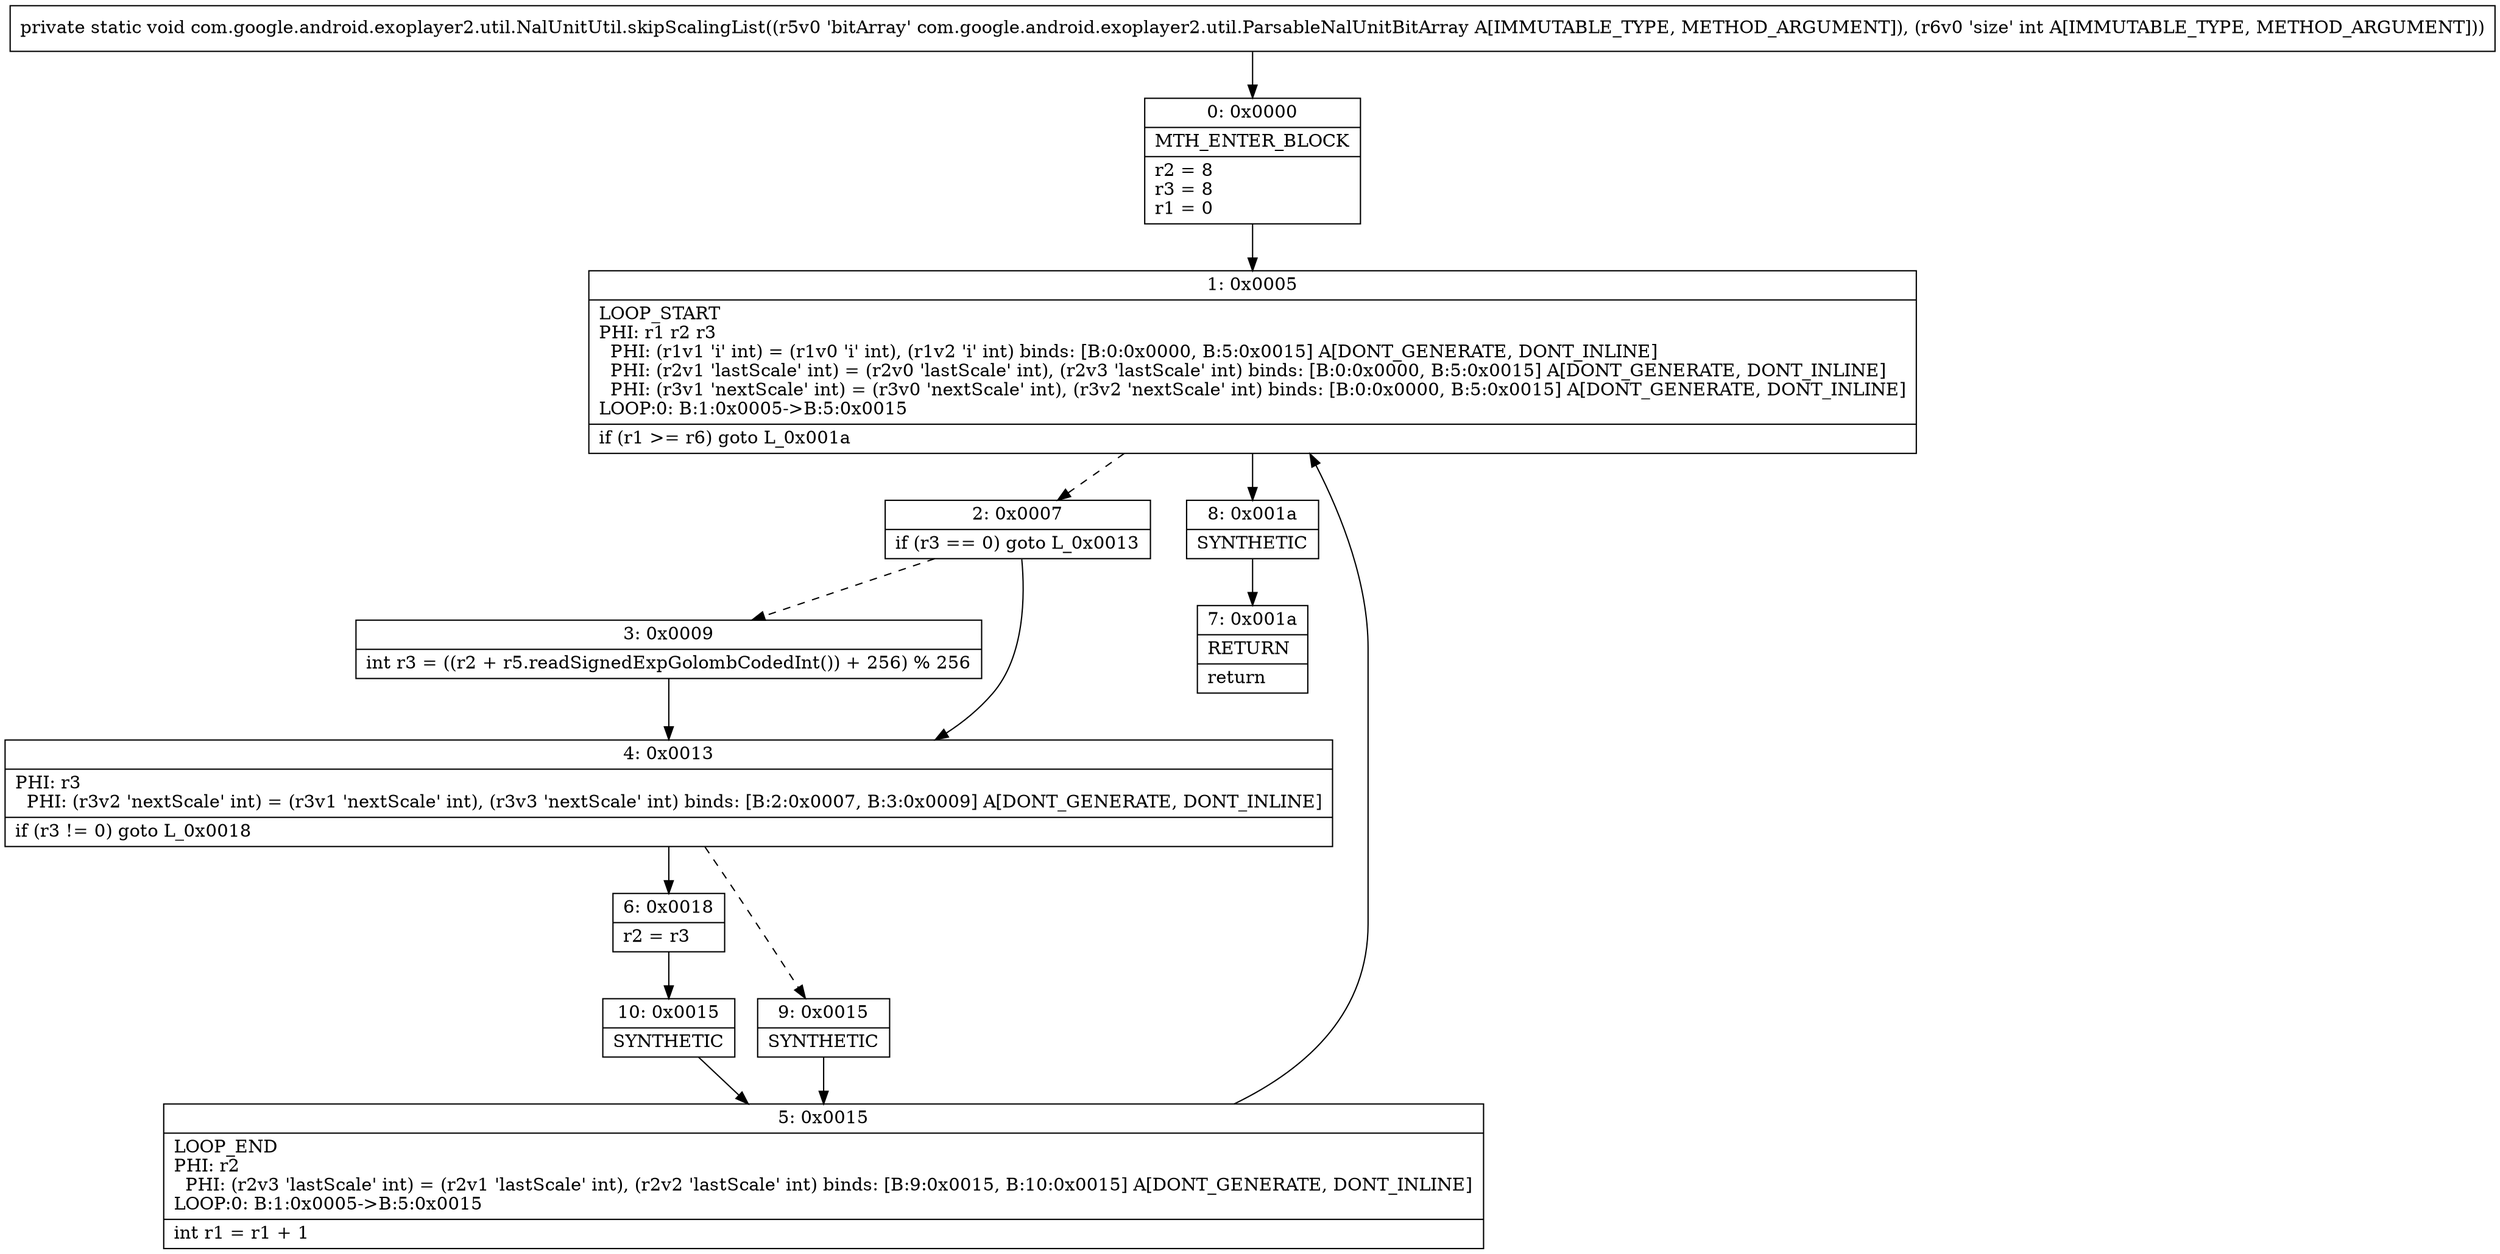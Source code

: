 digraph "CFG forcom.google.android.exoplayer2.util.NalUnitUtil.skipScalingList(Lcom\/google\/android\/exoplayer2\/util\/ParsableNalUnitBitArray;I)V" {
Node_0 [shape=record,label="{0\:\ 0x0000|MTH_ENTER_BLOCK\l|r2 = 8\lr3 = 8\lr1 = 0\l}"];
Node_1 [shape=record,label="{1\:\ 0x0005|LOOP_START\lPHI: r1 r2 r3 \l  PHI: (r1v1 'i' int) = (r1v0 'i' int), (r1v2 'i' int) binds: [B:0:0x0000, B:5:0x0015] A[DONT_GENERATE, DONT_INLINE]\l  PHI: (r2v1 'lastScale' int) = (r2v0 'lastScale' int), (r2v3 'lastScale' int) binds: [B:0:0x0000, B:5:0x0015] A[DONT_GENERATE, DONT_INLINE]\l  PHI: (r3v1 'nextScale' int) = (r3v0 'nextScale' int), (r3v2 'nextScale' int) binds: [B:0:0x0000, B:5:0x0015] A[DONT_GENERATE, DONT_INLINE]\lLOOP:0: B:1:0x0005\-\>B:5:0x0015\l|if (r1 \>= r6) goto L_0x001a\l}"];
Node_2 [shape=record,label="{2\:\ 0x0007|if (r3 == 0) goto L_0x0013\l}"];
Node_3 [shape=record,label="{3\:\ 0x0009|int r3 = ((r2 + r5.readSignedExpGolombCodedInt()) + 256) % 256\l}"];
Node_4 [shape=record,label="{4\:\ 0x0013|PHI: r3 \l  PHI: (r3v2 'nextScale' int) = (r3v1 'nextScale' int), (r3v3 'nextScale' int) binds: [B:2:0x0007, B:3:0x0009] A[DONT_GENERATE, DONT_INLINE]\l|if (r3 != 0) goto L_0x0018\l}"];
Node_5 [shape=record,label="{5\:\ 0x0015|LOOP_END\lPHI: r2 \l  PHI: (r2v3 'lastScale' int) = (r2v1 'lastScale' int), (r2v2 'lastScale' int) binds: [B:9:0x0015, B:10:0x0015] A[DONT_GENERATE, DONT_INLINE]\lLOOP:0: B:1:0x0005\-\>B:5:0x0015\l|int r1 = r1 + 1\l}"];
Node_6 [shape=record,label="{6\:\ 0x0018|r2 = r3\l}"];
Node_7 [shape=record,label="{7\:\ 0x001a|RETURN\l|return\l}"];
Node_8 [shape=record,label="{8\:\ 0x001a|SYNTHETIC\l}"];
Node_9 [shape=record,label="{9\:\ 0x0015|SYNTHETIC\l}"];
Node_10 [shape=record,label="{10\:\ 0x0015|SYNTHETIC\l}"];
MethodNode[shape=record,label="{private static void com.google.android.exoplayer2.util.NalUnitUtil.skipScalingList((r5v0 'bitArray' com.google.android.exoplayer2.util.ParsableNalUnitBitArray A[IMMUTABLE_TYPE, METHOD_ARGUMENT]), (r6v0 'size' int A[IMMUTABLE_TYPE, METHOD_ARGUMENT])) }"];
MethodNode -> Node_0;
Node_0 -> Node_1;
Node_1 -> Node_2[style=dashed];
Node_1 -> Node_8;
Node_2 -> Node_3[style=dashed];
Node_2 -> Node_4;
Node_3 -> Node_4;
Node_4 -> Node_6;
Node_4 -> Node_9[style=dashed];
Node_5 -> Node_1;
Node_6 -> Node_10;
Node_8 -> Node_7;
Node_9 -> Node_5;
Node_10 -> Node_5;
}

